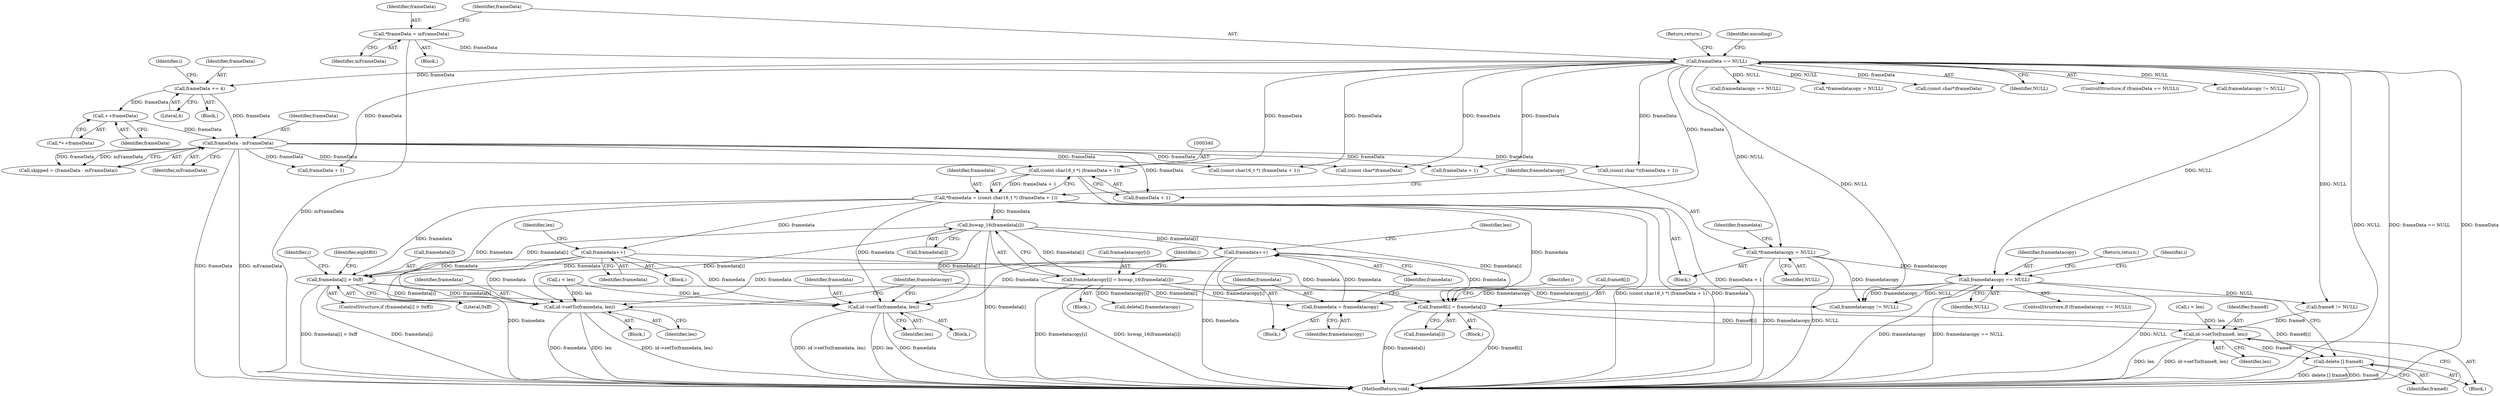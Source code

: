 digraph "0_Android_6d0249be2275fd4086783f259f4e2c54722a7c55_0@array" {
"1000430" [label="(Call,framedata[i] > 0xff)"];
"1000393" [label="(Call,framedata++)"];
"1000386" [label="(Call,bswap_16(framedata[i]))"];
"1000337" [label="(Call,*framedata = (const char16_t *) (frameData + 1))"];
"1000339" [label="(Call,(const char16_t *) (frameData + 1))"];
"1000116" [label="(Call,frameData == NULL)"];
"1000112" [label="(Call,*frameData = mFrameData)"];
"1000207" [label="(Call,frameData - mFrameData)"];
"1000184" [label="(Call,frameData += 4)"];
"1000201" [label="(Call,++frameData)"];
"1000390" [label="(Call,framedata = framedatacopy)"];
"1000382" [label="(Call,framedatacopy[i] = bswap_16(framedata[i]))"];
"1000366" [label="(Call,framedatacopy == NULL)"];
"1000345" [label="(Call,*framedatacopy = NULL)"];
"1000410" [label="(Call,framedata++)"];
"1000464" [label="(Call,frame8[i] = framedata[i])"];
"1000471" [label="(Call,id->setTo(frame8, len))"];
"1000474" [label="(Call,delete [] frame8)"];
"1000478" [label="(Call,id->setTo(framedata, len))"];
"1000483" [label="(Call,id->setTo(framedata, len))"];
"1000205" [label="(Call,skipped = (frameData - mFrameData))"];
"1000287" [label="(Call,framedatacopy == NULL)"];
"1000185" [label="(Identifier,frameData)"];
"1000351" [label="(Identifier,framedata)"];
"1000429" [label="(ControlStructure,if (framedata[i] > 0xff))"];
"1000387" [label="(Call,framedata[i])"];
"1000465" [label="(Call,frame8[i])"];
"1000345" [label="(Call,*framedatacopy = NULL)"];
"1000346" [label="(Identifier,framedatacopy)"];
"1000413" [label="(Identifier,len)"];
"1000108" [label="(Block,)"];
"1000463" [label="(Block,)"];
"1000186" [label="(Literal,4)"];
"1000374" [label="(Identifier,i)"];
"1000410" [label="(Call,framedata++)"];
"1000478" [label="(Call,id->setTo(framedata, len))"];
"1000248" [label="(Call,frameData + 1)"];
"1000329" [label="(Block,)"];
"1000386" [label="(Call,bswap_16(framedata[i]))"];
"1000207" [label="(Call,frameData - mFrameData)"];
"1000392" [label="(Identifier,framedatacopy)"];
"1000114" [label="(Identifier,mFrameData)"];
"1000273" [label="(Call,*framedatacopy = NULL)"];
"1000482" [label="(Block,)"];
"1000423" [label="(Call,i < len)"];
"1000488" [label="(Identifier,framedatacopy)"];
"1000464" [label="(Call,frame8[i] = framedata[i])"];
"1000458" [label="(Call,i < len)"];
"1000368" [label="(Identifier,NULL)"];
"1000390" [label="(Call,framedata = framedatacopy)"];
"1000367" [label="(Identifier,framedatacopy)"];
"1000491" [label="(Call,delete[] framedatacopy)"];
"1000113" [label="(Identifier,frameData)"];
"1000120" [label="(Return,return;)"];
"1000477" [label="(Block,)"];
"1000493" [label="(MethodReturn,void)"];
"1000366" [label="(Call,framedatacopy == NULL)"];
"1000353" [label="(Block,)"];
"1000437" [label="(Identifier,eightBit)"];
"1000200" [label="(Call,*++frameData)"];
"1000383" [label="(Call,framedatacopy[i])"];
"1000267" [label="(Call,(const char16_t *) (frameData + 1))"];
"1000337" [label="(Call,*framedata = (const char16_t *) (frameData + 1))"];
"1000462" [label="(Identifier,i)"];
"1000160" [label="(Call,(const char*)frameData)"];
"1000382" [label="(Call,framedatacopy[i] = bswap_16(framedata[i]))"];
"1000341" [label="(Call,frameData + 1)"];
"1000370" [label="(Return,return;)"];
"1000393" [label="(Call,framedata++)"];
"1000431" [label="(Call,framedata[i])"];
"1000474" [label="(Call,delete [] frame8)"];
"1000430" [label="(Call,framedata[i] > 0xff)"];
"1000339" [label="(Call,(const char16_t *) (frameData + 1))"];
"1000479" [label="(Identifier,framedata)"];
"1000234" [label="(Call,(const char*)frameData)"];
"1000485" [label="(Identifier,len)"];
"1000427" [label="(Identifier,i)"];
"1000209" [label="(Identifier,mFrameData)"];
"1000471" [label="(Call,id->setTo(frame8, len))"];
"1000411" [label="(Identifier,framedata)"];
"1000449" [label="(Call,frame8 != NULL)"];
"1000116" [label="(Call,frameData == NULL)"];
"1000381" [label="(Block,)"];
"1000118" [label="(Identifier,NULL)"];
"1000115" [label="(ControlStructure,if (frameData == NULL))"];
"1000338" [label="(Identifier,framedata)"];
"1000347" [label="(Identifier,NULL)"];
"1000468" [label="(Call,framedata[i])"];
"1000391" [label="(Identifier,framedata)"];
"1000403" [label="(Block,)"];
"1000434" [label="(Literal,0xff)"];
"1000201" [label="(Call,++frameData)"];
"1000189" [label="(Identifier,i)"];
"1000269" [label="(Call,frameData + 1)"];
"1000246" [label="(Call,(const char *)(frameData + 1))"];
"1000112" [label="(Call,*frameData = mFrameData)"];
"1000380" [label="(Identifier,i)"];
"1000208" [label="(Identifier,frameData)"];
"1000117" [label="(Identifier,frameData)"];
"1000318" [label="(Call,framedatacopy != NULL)"];
"1000365" [label="(ControlStructure,if (framedatacopy == NULL))"];
"1000394" [label="(Identifier,framedata)"];
"1000475" [label="(Identifier,frame8)"];
"1000483" [label="(Call,id->setTo(framedata, len))"];
"1000472" [label="(Identifier,frame8)"];
"1000202" [label="(Identifier,frameData)"];
"1000473" [label="(Identifier,len)"];
"1000396" [label="(Identifier,len)"];
"1000487" [label="(Call,framedatacopy != NULL)"];
"1000480" [label="(Identifier,len)"];
"1000123" [label="(Identifier,encoding)"];
"1000184" [label="(Call,frameData += 4)"];
"1000484" [label="(Identifier,framedata)"];
"1000183" [label="(Block,)"];
"1000452" [label="(Block,)"];
"1000430" -> "1000429"  [label="AST: "];
"1000430" -> "1000434"  [label="CFG: "];
"1000431" -> "1000430"  [label="AST: "];
"1000434" -> "1000430"  [label="AST: "];
"1000437" -> "1000430"  [label="CFG: "];
"1000427" -> "1000430"  [label="CFG: "];
"1000430" -> "1000493"  [label="DDG: framedata[i]"];
"1000430" -> "1000493"  [label="DDG: framedata[i] > 0xff"];
"1000393" -> "1000430"  [label="DDG: framedata"];
"1000410" -> "1000430"  [label="DDG: framedata"];
"1000337" -> "1000430"  [label="DDG: framedata"];
"1000386" -> "1000430"  [label="DDG: framedata[i]"];
"1000430" -> "1000464"  [label="DDG: framedata[i]"];
"1000430" -> "1000478"  [label="DDG: framedata[i]"];
"1000430" -> "1000483"  [label="DDG: framedata[i]"];
"1000393" -> "1000353"  [label="AST: "];
"1000393" -> "1000394"  [label="CFG: "];
"1000394" -> "1000393"  [label="AST: "];
"1000396" -> "1000393"  [label="CFG: "];
"1000393" -> "1000493"  [label="DDG: framedata"];
"1000386" -> "1000393"  [label="DDG: framedata[i]"];
"1000390" -> "1000393"  [label="DDG: framedata"];
"1000393" -> "1000464"  [label="DDG: framedata"];
"1000393" -> "1000478"  [label="DDG: framedata"];
"1000393" -> "1000483"  [label="DDG: framedata"];
"1000386" -> "1000382"  [label="AST: "];
"1000386" -> "1000387"  [label="CFG: "];
"1000387" -> "1000386"  [label="AST: "];
"1000382" -> "1000386"  [label="CFG: "];
"1000386" -> "1000493"  [label="DDG: framedata[i]"];
"1000386" -> "1000382"  [label="DDG: framedata[i]"];
"1000337" -> "1000386"  [label="DDG: framedata"];
"1000386" -> "1000464"  [label="DDG: framedata[i]"];
"1000386" -> "1000478"  [label="DDG: framedata[i]"];
"1000386" -> "1000483"  [label="DDG: framedata[i]"];
"1000337" -> "1000329"  [label="AST: "];
"1000337" -> "1000339"  [label="CFG: "];
"1000338" -> "1000337"  [label="AST: "];
"1000339" -> "1000337"  [label="AST: "];
"1000346" -> "1000337"  [label="CFG: "];
"1000337" -> "1000493"  [label="DDG: (const char16_t *) (frameData + 1)"];
"1000337" -> "1000493"  [label="DDG: framedata"];
"1000339" -> "1000337"  [label="DDG: frameData + 1"];
"1000337" -> "1000410"  [label="DDG: framedata"];
"1000337" -> "1000464"  [label="DDG: framedata"];
"1000337" -> "1000478"  [label="DDG: framedata"];
"1000337" -> "1000483"  [label="DDG: framedata"];
"1000339" -> "1000341"  [label="CFG: "];
"1000340" -> "1000339"  [label="AST: "];
"1000341" -> "1000339"  [label="AST: "];
"1000339" -> "1000493"  [label="DDG: frameData + 1"];
"1000116" -> "1000339"  [label="DDG: frameData"];
"1000207" -> "1000339"  [label="DDG: frameData"];
"1000116" -> "1000115"  [label="AST: "];
"1000116" -> "1000118"  [label="CFG: "];
"1000117" -> "1000116"  [label="AST: "];
"1000118" -> "1000116"  [label="AST: "];
"1000120" -> "1000116"  [label="CFG: "];
"1000123" -> "1000116"  [label="CFG: "];
"1000116" -> "1000493"  [label="DDG: frameData"];
"1000116" -> "1000493"  [label="DDG: NULL"];
"1000116" -> "1000493"  [label="DDG: frameData == NULL"];
"1000112" -> "1000116"  [label="DDG: frameData"];
"1000116" -> "1000160"  [label="DDG: frameData"];
"1000116" -> "1000184"  [label="DDG: frameData"];
"1000116" -> "1000234"  [label="DDG: frameData"];
"1000116" -> "1000246"  [label="DDG: frameData"];
"1000116" -> "1000248"  [label="DDG: frameData"];
"1000116" -> "1000267"  [label="DDG: frameData"];
"1000116" -> "1000269"  [label="DDG: frameData"];
"1000116" -> "1000273"  [label="DDG: NULL"];
"1000116" -> "1000287"  [label="DDG: NULL"];
"1000116" -> "1000318"  [label="DDG: NULL"];
"1000116" -> "1000341"  [label="DDG: frameData"];
"1000116" -> "1000345"  [label="DDG: NULL"];
"1000116" -> "1000366"  [label="DDG: NULL"];
"1000116" -> "1000449"  [label="DDG: NULL"];
"1000116" -> "1000487"  [label="DDG: NULL"];
"1000112" -> "1000108"  [label="AST: "];
"1000112" -> "1000114"  [label="CFG: "];
"1000113" -> "1000112"  [label="AST: "];
"1000114" -> "1000112"  [label="AST: "];
"1000117" -> "1000112"  [label="CFG: "];
"1000112" -> "1000493"  [label="DDG: mFrameData"];
"1000207" -> "1000205"  [label="AST: "];
"1000207" -> "1000209"  [label="CFG: "];
"1000208" -> "1000207"  [label="AST: "];
"1000209" -> "1000207"  [label="AST: "];
"1000205" -> "1000207"  [label="CFG: "];
"1000207" -> "1000493"  [label="DDG: mFrameData"];
"1000207" -> "1000493"  [label="DDG: frameData"];
"1000207" -> "1000205"  [label="DDG: frameData"];
"1000207" -> "1000205"  [label="DDG: mFrameData"];
"1000184" -> "1000207"  [label="DDG: frameData"];
"1000201" -> "1000207"  [label="DDG: frameData"];
"1000207" -> "1000234"  [label="DDG: frameData"];
"1000207" -> "1000246"  [label="DDG: frameData"];
"1000207" -> "1000248"  [label="DDG: frameData"];
"1000207" -> "1000267"  [label="DDG: frameData"];
"1000207" -> "1000269"  [label="DDG: frameData"];
"1000207" -> "1000341"  [label="DDG: frameData"];
"1000184" -> "1000183"  [label="AST: "];
"1000184" -> "1000186"  [label="CFG: "];
"1000185" -> "1000184"  [label="AST: "];
"1000186" -> "1000184"  [label="AST: "];
"1000189" -> "1000184"  [label="CFG: "];
"1000184" -> "1000201"  [label="DDG: frameData"];
"1000201" -> "1000200"  [label="AST: "];
"1000201" -> "1000202"  [label="CFG: "];
"1000202" -> "1000201"  [label="AST: "];
"1000200" -> "1000201"  [label="CFG: "];
"1000390" -> "1000353"  [label="AST: "];
"1000390" -> "1000392"  [label="CFG: "];
"1000391" -> "1000390"  [label="AST: "];
"1000392" -> "1000390"  [label="AST: "];
"1000394" -> "1000390"  [label="CFG: "];
"1000382" -> "1000390"  [label="DDG: framedatacopy[i]"];
"1000366" -> "1000390"  [label="DDG: framedatacopy"];
"1000382" -> "1000381"  [label="AST: "];
"1000383" -> "1000382"  [label="AST: "];
"1000380" -> "1000382"  [label="CFG: "];
"1000382" -> "1000493"  [label="DDG: framedatacopy[i]"];
"1000382" -> "1000493"  [label="DDG: bswap_16(framedata[i])"];
"1000382" -> "1000487"  [label="DDG: framedatacopy[i]"];
"1000382" -> "1000491"  [label="DDG: framedatacopy[i]"];
"1000366" -> "1000365"  [label="AST: "];
"1000366" -> "1000368"  [label="CFG: "];
"1000367" -> "1000366"  [label="AST: "];
"1000368" -> "1000366"  [label="AST: "];
"1000370" -> "1000366"  [label="CFG: "];
"1000374" -> "1000366"  [label="CFG: "];
"1000366" -> "1000493"  [label="DDG: NULL"];
"1000366" -> "1000493"  [label="DDG: framedatacopy"];
"1000366" -> "1000493"  [label="DDG: framedatacopy == NULL"];
"1000345" -> "1000366"  [label="DDG: framedatacopy"];
"1000366" -> "1000449"  [label="DDG: NULL"];
"1000366" -> "1000487"  [label="DDG: framedatacopy"];
"1000366" -> "1000487"  [label="DDG: NULL"];
"1000345" -> "1000329"  [label="AST: "];
"1000345" -> "1000347"  [label="CFG: "];
"1000346" -> "1000345"  [label="AST: "];
"1000347" -> "1000345"  [label="AST: "];
"1000351" -> "1000345"  [label="CFG: "];
"1000345" -> "1000493"  [label="DDG: NULL"];
"1000345" -> "1000493"  [label="DDG: framedatacopy"];
"1000345" -> "1000487"  [label="DDG: framedatacopy"];
"1000410" -> "1000403"  [label="AST: "];
"1000410" -> "1000411"  [label="CFG: "];
"1000411" -> "1000410"  [label="AST: "];
"1000413" -> "1000410"  [label="CFG: "];
"1000410" -> "1000493"  [label="DDG: framedata"];
"1000410" -> "1000464"  [label="DDG: framedata"];
"1000410" -> "1000478"  [label="DDG: framedata"];
"1000410" -> "1000483"  [label="DDG: framedata"];
"1000464" -> "1000463"  [label="AST: "];
"1000464" -> "1000468"  [label="CFG: "];
"1000465" -> "1000464"  [label="AST: "];
"1000468" -> "1000464"  [label="AST: "];
"1000462" -> "1000464"  [label="CFG: "];
"1000464" -> "1000493"  [label="DDG: frame8[i]"];
"1000464" -> "1000493"  [label="DDG: framedata[i]"];
"1000464" -> "1000471"  [label="DDG: frame8[i]"];
"1000464" -> "1000474"  [label="DDG: frame8[i]"];
"1000471" -> "1000452"  [label="AST: "];
"1000471" -> "1000473"  [label="CFG: "];
"1000472" -> "1000471"  [label="AST: "];
"1000473" -> "1000471"  [label="AST: "];
"1000475" -> "1000471"  [label="CFG: "];
"1000471" -> "1000493"  [label="DDG: len"];
"1000471" -> "1000493"  [label="DDG: id->setTo(frame8, len)"];
"1000449" -> "1000471"  [label="DDG: frame8"];
"1000458" -> "1000471"  [label="DDG: len"];
"1000471" -> "1000474"  [label="DDG: frame8"];
"1000474" -> "1000452"  [label="AST: "];
"1000474" -> "1000475"  [label="CFG: "];
"1000475" -> "1000474"  [label="AST: "];
"1000488" -> "1000474"  [label="CFG: "];
"1000474" -> "1000493"  [label="DDG: delete [] frame8"];
"1000474" -> "1000493"  [label="DDG: frame8"];
"1000478" -> "1000477"  [label="AST: "];
"1000478" -> "1000480"  [label="CFG: "];
"1000479" -> "1000478"  [label="AST: "];
"1000480" -> "1000478"  [label="AST: "];
"1000488" -> "1000478"  [label="CFG: "];
"1000478" -> "1000493"  [label="DDG: framedata"];
"1000478" -> "1000493"  [label="DDG: len"];
"1000478" -> "1000493"  [label="DDG: id->setTo(framedata, len)"];
"1000423" -> "1000478"  [label="DDG: len"];
"1000483" -> "1000482"  [label="AST: "];
"1000483" -> "1000485"  [label="CFG: "];
"1000484" -> "1000483"  [label="AST: "];
"1000485" -> "1000483"  [label="AST: "];
"1000488" -> "1000483"  [label="CFG: "];
"1000483" -> "1000493"  [label="DDG: id->setTo(framedata, len)"];
"1000483" -> "1000493"  [label="DDG: len"];
"1000483" -> "1000493"  [label="DDG: framedata"];
"1000423" -> "1000483"  [label="DDG: len"];
}
